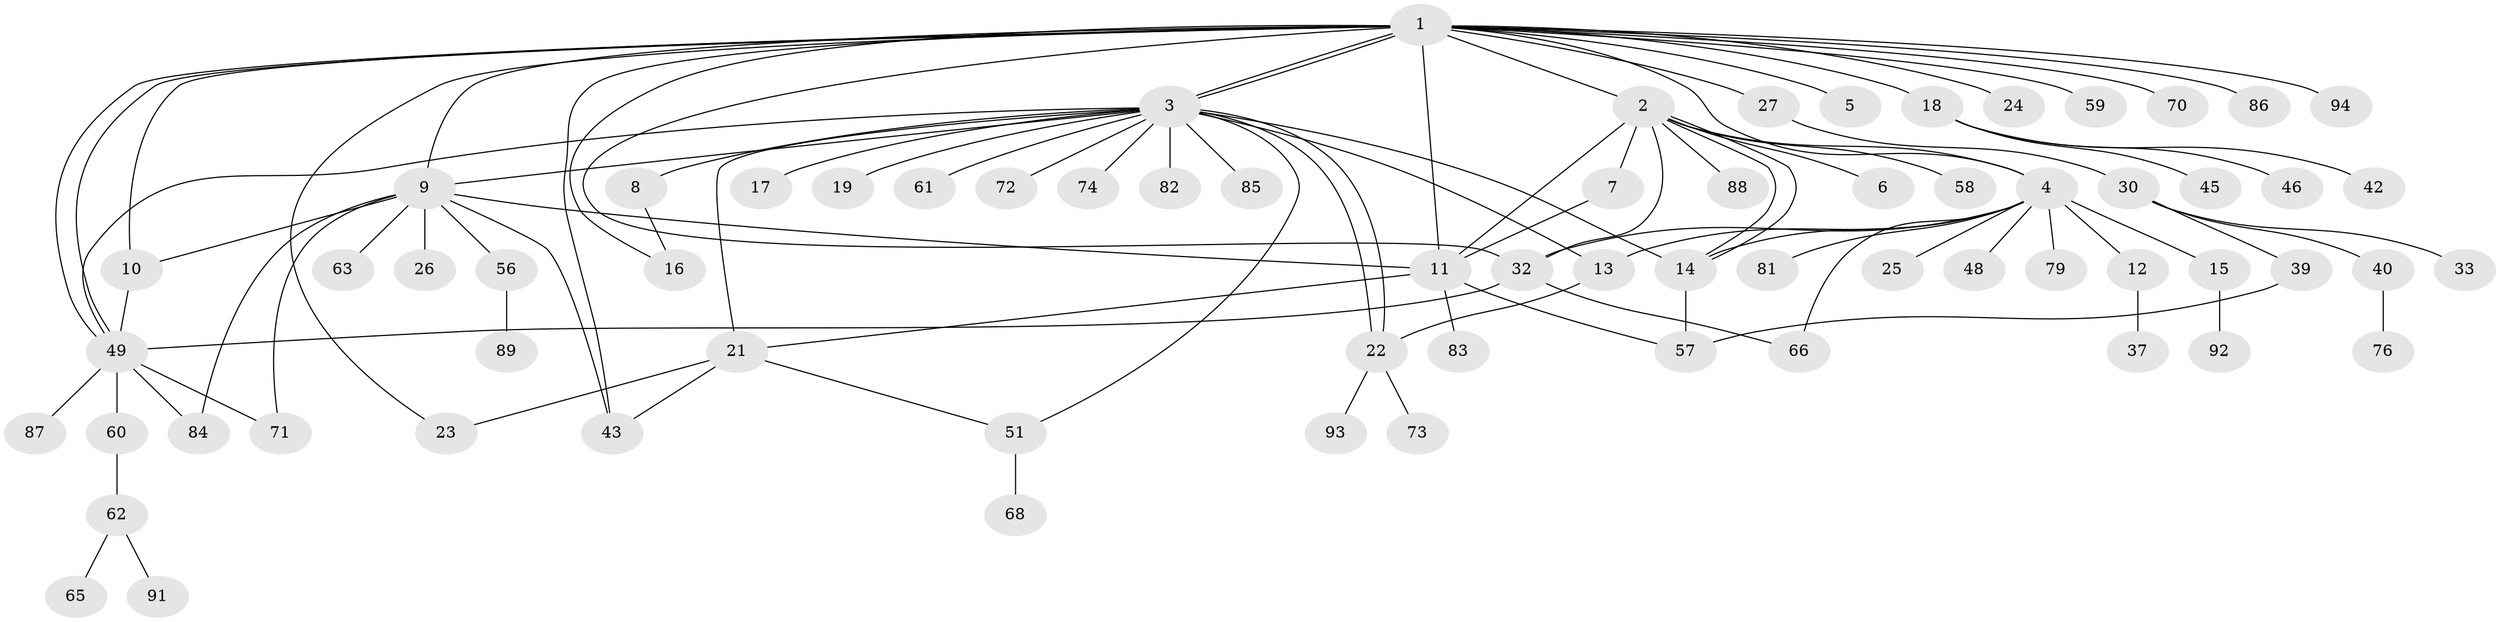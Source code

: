 // Generated by graph-tools (version 1.1) at 2025/52/02/27/25 19:52:00]
// undirected, 70 vertices, 99 edges
graph export_dot {
graph [start="1"]
  node [color=gray90,style=filled];
  1 [super="+35"];
  2 [super="+67"];
  3 [super="+31"];
  4 [super="+28"];
  5;
  6;
  7 [super="+78"];
  8 [super="+41"];
  9 [super="+44"];
  10 [super="+69"];
  11 [super="+50"];
  12 [super="+36"];
  13;
  14 [super="+77"];
  15 [super="+20"];
  16;
  17 [super="+29"];
  18 [super="+34"];
  19 [super="+90"];
  21 [super="+53"];
  22 [super="+38"];
  23 [super="+95"];
  24;
  25;
  26;
  27;
  30;
  32 [super="+64"];
  33;
  37 [super="+75"];
  39 [super="+55"];
  40;
  42;
  43 [super="+47"];
  45;
  46;
  48;
  49 [super="+54"];
  51 [super="+52"];
  56;
  57;
  58;
  59;
  60;
  61;
  62 [super="+80"];
  63;
  65;
  66;
  68;
  70;
  71;
  72;
  73;
  74;
  76;
  79;
  81;
  82;
  83;
  84;
  85;
  86;
  87;
  88;
  89;
  91;
  92;
  93;
  94;
  1 -- 2;
  1 -- 3 [weight=2];
  1 -- 3;
  1 -- 4 [weight=2];
  1 -- 5;
  1 -- 11;
  1 -- 16;
  1 -- 18;
  1 -- 23;
  1 -- 24;
  1 -- 27;
  1 -- 32;
  1 -- 49;
  1 -- 49;
  1 -- 59;
  1 -- 86;
  1 -- 94;
  1 -- 10;
  1 -- 9;
  1 -- 70;
  1 -- 43;
  2 -- 4;
  2 -- 6;
  2 -- 7;
  2 -- 14;
  2 -- 14;
  2 -- 58;
  2 -- 88;
  2 -- 32;
  2 -- 11;
  3 -- 8;
  3 -- 9;
  3 -- 13;
  3 -- 14;
  3 -- 17;
  3 -- 19;
  3 -- 21;
  3 -- 22;
  3 -- 22;
  3 -- 49;
  3 -- 51;
  3 -- 61;
  3 -- 72;
  3 -- 74;
  3 -- 82;
  3 -- 85;
  4 -- 12;
  4 -- 13;
  4 -- 14;
  4 -- 15;
  4 -- 25;
  4 -- 32;
  4 -- 48;
  4 -- 79;
  4 -- 81;
  4 -- 66;
  7 -- 11;
  8 -- 16;
  9 -- 10;
  9 -- 11;
  9 -- 26;
  9 -- 43;
  9 -- 56;
  9 -- 63;
  9 -- 71;
  9 -- 84;
  10 -- 49;
  11 -- 57;
  11 -- 83;
  11 -- 21;
  12 -- 37;
  13 -- 22;
  14 -- 57;
  15 -- 92;
  18 -- 45;
  18 -- 46;
  18 -- 42;
  21 -- 43;
  21 -- 51;
  21 -- 23;
  22 -- 73;
  22 -- 93;
  27 -- 30;
  30 -- 33;
  30 -- 39;
  30 -- 40;
  32 -- 66;
  32 -- 49;
  39 -- 57;
  40 -- 76;
  49 -- 60;
  49 -- 71;
  49 -- 84;
  49 -- 87;
  51 -- 68;
  56 -- 89;
  60 -- 62;
  62 -- 65;
  62 -- 91;
}
